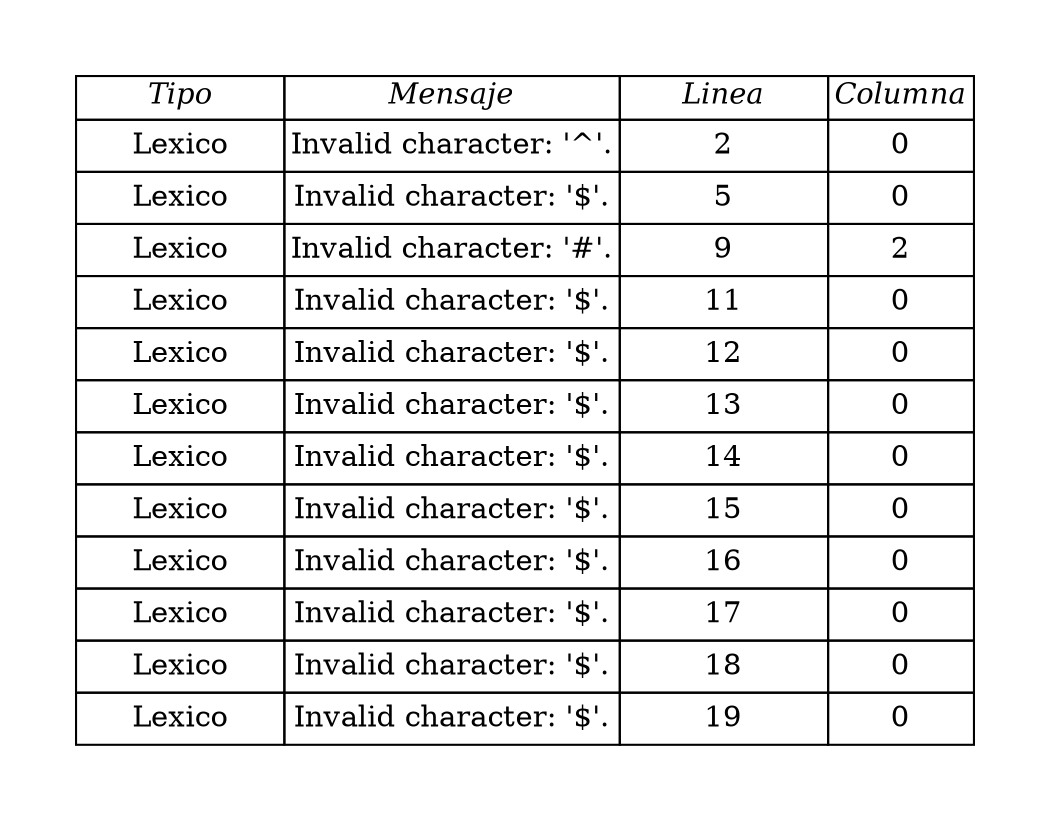 digraph G{
graph [pad="0.5", nodesep="0.5", ranksep="2"]
node[shape = plain]
rankdir = LR;
Baz [label=<
<table border="0" cellborder="1" cellspacing="0"><tr>
<td width='100'><i>Tipo</i></td>
<td width='100'><i>Mensaje</i></td>
<td width='100'><i>Linea</i></td>
<td><i width='100'>Columna</i></td> </tr>
<tr>
<td height='25'>Lexico</td>
<td height='25'>Invalid character: '^'.</td>
<td height='25'>2</td>
<td height='25'>0</td>
</tr><tr>
<td height='25'>Lexico</td>
<td height='25'>Invalid character: '$'.</td>
<td height='25'>5</td>
<td height='25'>0</td>
</tr><tr>
<td height='25'>Lexico</td>
<td height='25'>Invalid character: '#'.</td>
<td height='25'>9</td>
<td height='25'>2</td>
</tr><tr>
<td height='25'>Lexico</td>
<td height='25'>Invalid character: '$'.</td>
<td height='25'>11</td>
<td height='25'>0</td>
</tr><tr>
<td height='25'>Lexico</td>
<td height='25'>Invalid character: '$'.</td>
<td height='25'>12</td>
<td height='25'>0</td>
</tr><tr>
<td height='25'>Lexico</td>
<td height='25'>Invalid character: '$'.</td>
<td height='25'>13</td>
<td height='25'>0</td>
</tr><tr>
<td height='25'>Lexico</td>
<td height='25'>Invalid character: '$'.</td>
<td height='25'>14</td>
<td height='25'>0</td>
</tr><tr>
<td height='25'>Lexico</td>
<td height='25'>Invalid character: '$'.</td>
<td height='25'>15</td>
<td height='25'>0</td>
</tr><tr>
<td height='25'>Lexico</td>
<td height='25'>Invalid character: '$'.</td>
<td height='25'>16</td>
<td height='25'>0</td>
</tr><tr>
<td height='25'>Lexico</td>
<td height='25'>Invalid character: '$'.</td>
<td height='25'>17</td>
<td height='25'>0</td>
</tr><tr>
<td height='25'>Lexico</td>
<td height='25'>Invalid character: '$'.</td>
<td height='25'>18</td>
<td height='25'>0</td>
</tr><tr>
<td height='25'>Lexico</td>
<td height='25'>Invalid character: '$'.</td>
<td height='25'>19</td>
<td height='25'>0</td>
</tr>
</table>>];}